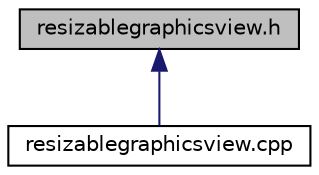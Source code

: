 digraph "resizablegraphicsview.h"
{
 // LATEX_PDF_SIZE
  edge [fontname="Helvetica",fontsize="10",labelfontname="Helvetica",labelfontsize="10"];
  node [fontname="Helvetica",fontsize="10",shape=record];
  Node1 [label="resizablegraphicsview.h",height=0.2,width=0.4,color="black", fillcolor="grey75", style="filled", fontcolor="black",tooltip="Graphic view impl to fit scene of any size."];
  Node1 -> Node2 [dir="back",color="midnightblue",fontsize="10",style="solid",fontname="Helvetica"];
  Node2 [label="resizablegraphicsview.cpp",height=0.2,width=0.4,color="black", fillcolor="white", style="filled",URL="$resizablegraphicsview_8cpp.html",tooltip="resizablegraphicsview.h implementation"];
}
